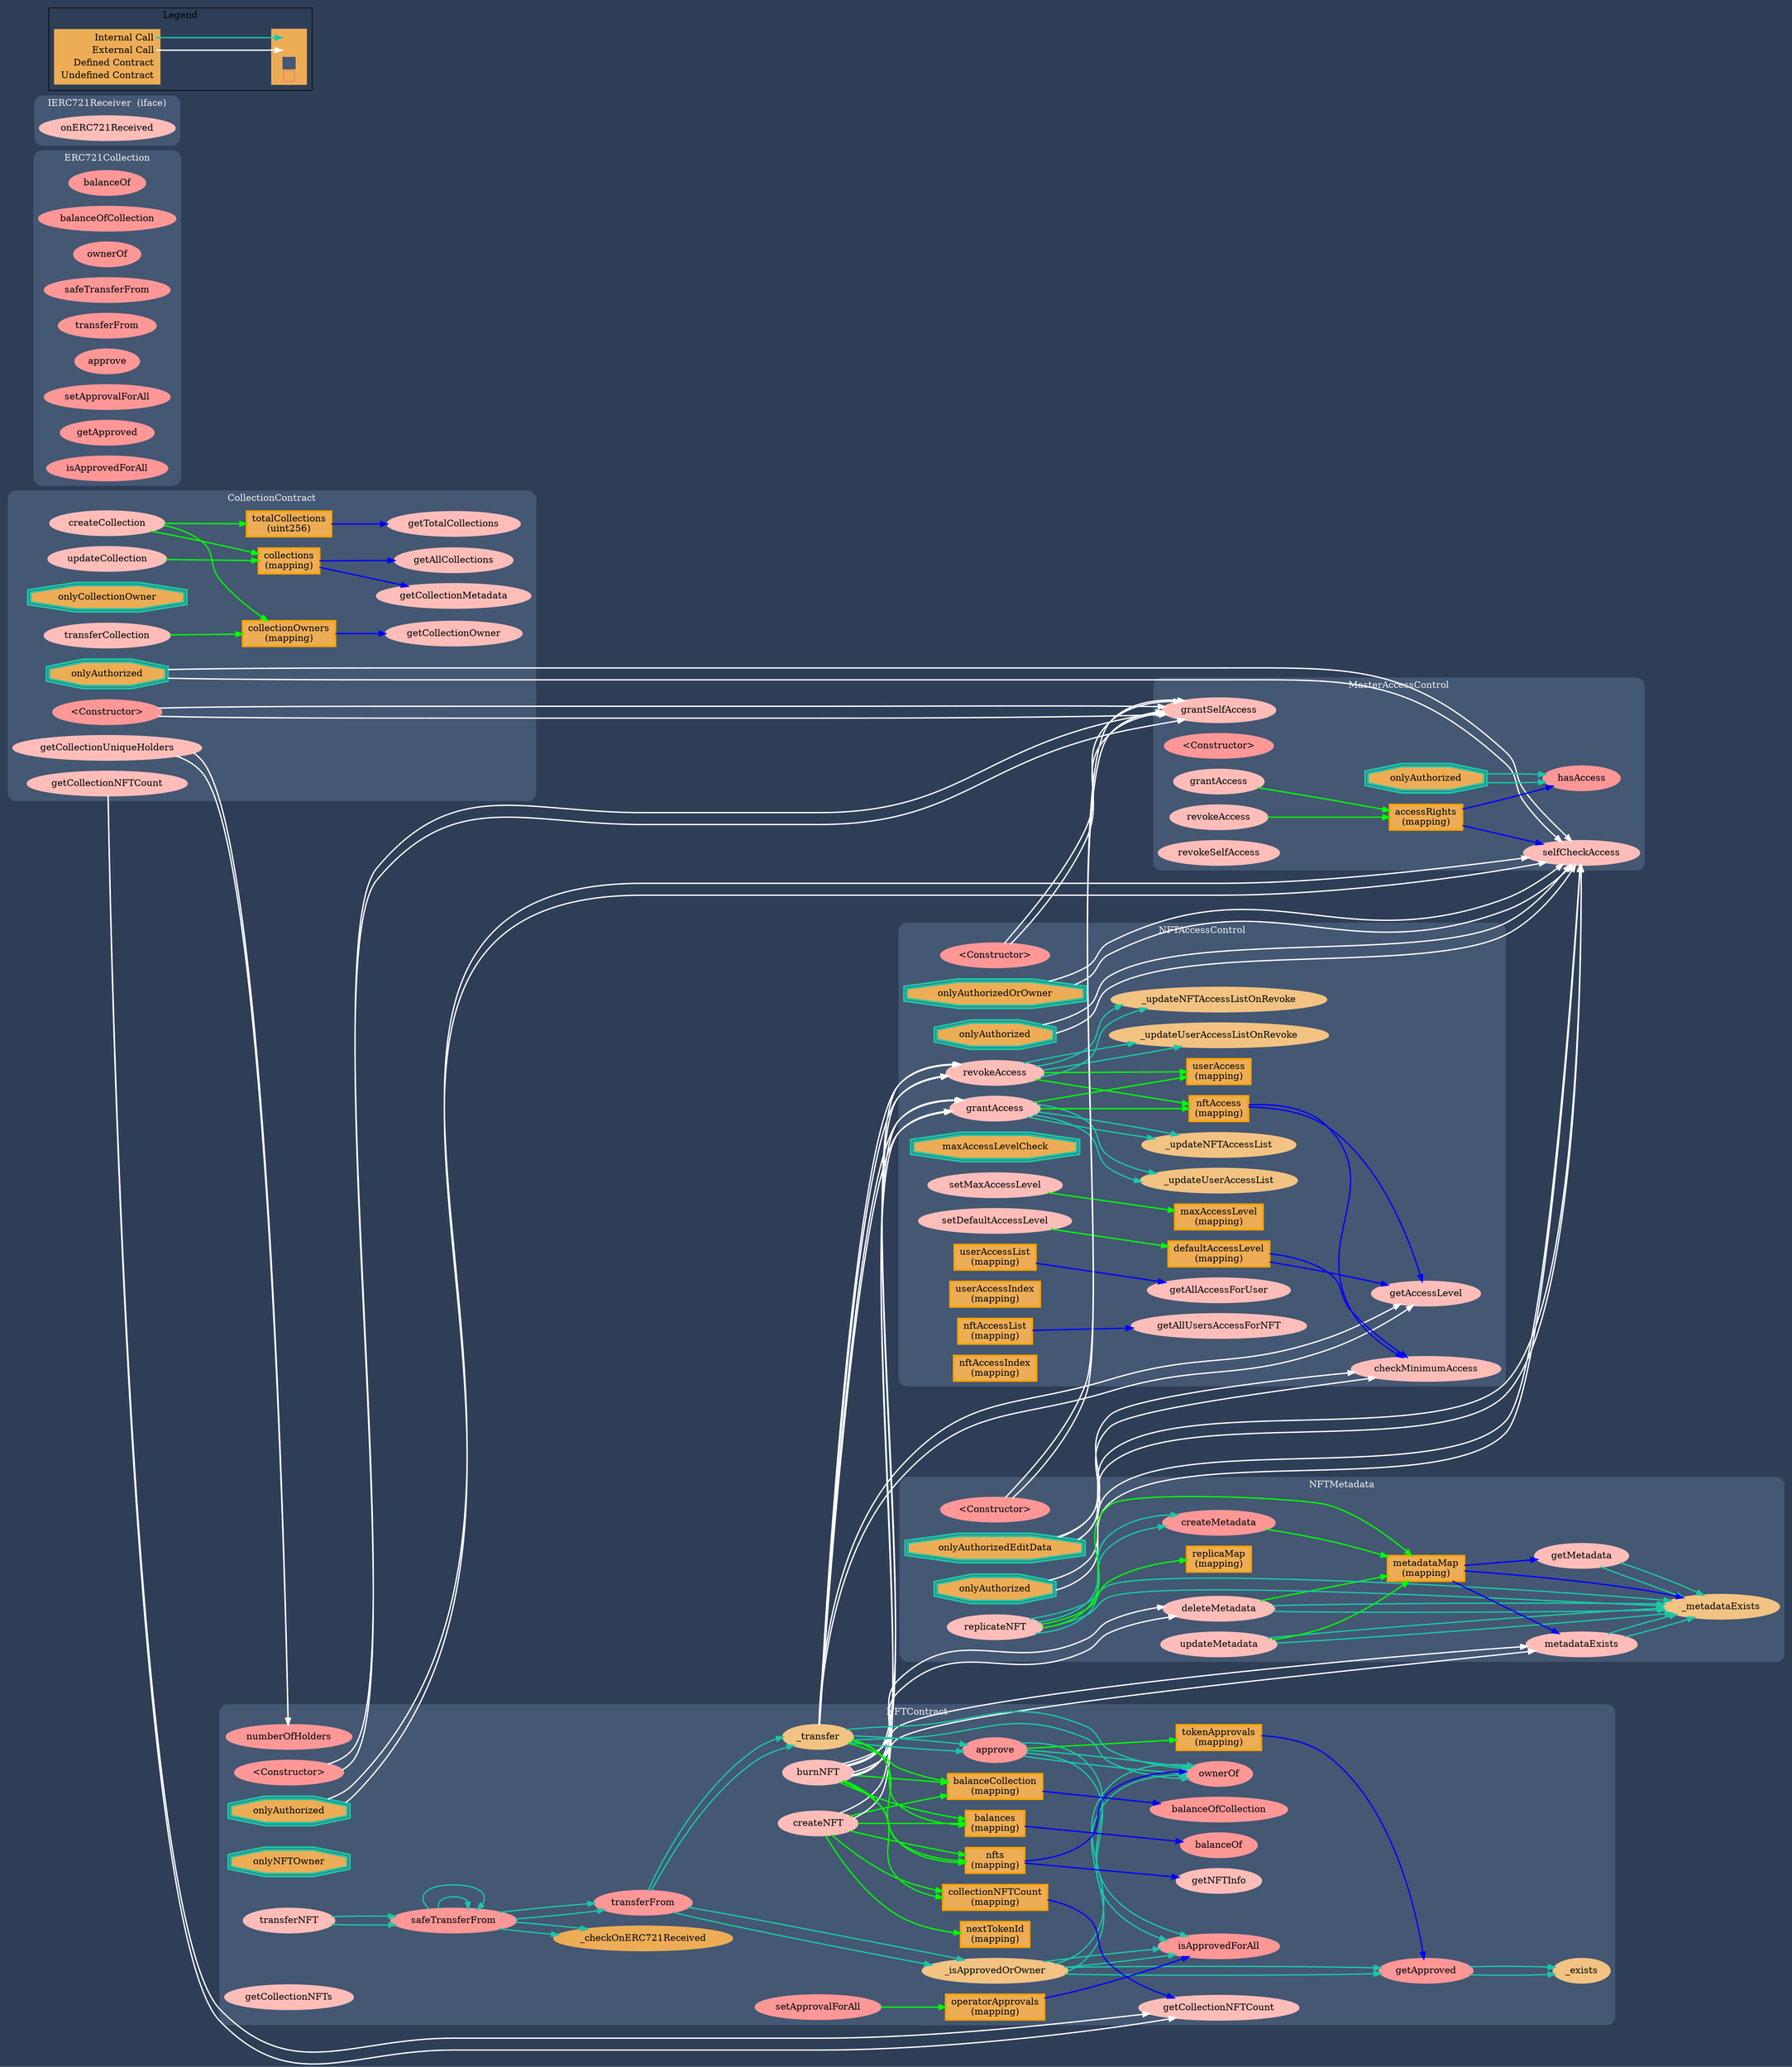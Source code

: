 digraph G {
  graph [ ratio = "auto", page = "100", compound =true, bgcolor = "#2e3e56" ];
  node [ style = "filled", fillcolor = "#edad56", color = "#edad56", penwidth =3 ];
  edge [ color = "#fcfcfc", penwidth =2, fontname = "helvetica Neue Ultra Light" ];



subgraph "clusterCollectionContract" {
  graph [ label = "CollectionContract", color = "#445773", fontcolor = "#f0f0f0", style = "rounded", bgcolor = "#445773" ];
  "CollectionContract.<Constructor>" [ label = "<Constructor>", color = "#FF9797", fillcolor = "#FF9797" ];
  "CollectionContract.onlyAuthorized" [ label = "onlyAuthorized", color = "#1bc6a6", shape =doubleoctagon ];
  "CollectionContract.onlyCollectionOwner" [ label = "onlyCollectionOwner", color = "#1bc6a6", shape =doubleoctagon ];
  "CollectionContract.createCollection" [ label = "createCollection", color = "#ffbdb9", fillcolor = "#ffbdb9" ];
  "CollectionContract.updateCollection" [ label = "updateCollection", color = "#ffbdb9", fillcolor = "#ffbdb9" ];
  "CollectionContract.transferCollection" [ label = "transferCollection", color = "#ffbdb9", fillcolor = "#ffbdb9" ];
  "CollectionContract.getCollectionMetadata" [ label = "getCollectionMetadata", color = "#ffbdb9", fillcolor = "#ffbdb9" ];
  "CollectionContract.getCollectionOwner" [ label = "getCollectionOwner", color = "#ffbdb9", fillcolor = "#ffbdb9" ];
  "CollectionContract.getTotalCollections" [ label = "getTotalCollections", color = "#ffbdb9", fillcolor = "#ffbdb9" ];
  "CollectionContract.getAllCollections" [ label = "getAllCollections", color = "#ffbdb9", fillcolor = "#ffbdb9" ];
  "CollectionContract.getCollectionNFTCount" [ label = "getCollectionNFTCount", color = "#ffbdb9", fillcolor = "#ffbdb9" ];
  "CollectionContract.getCollectionUniqueHolders" [ label = "getCollectionUniqueHolders", color = "#ffbdb9", fillcolor = "#ffbdb9" ];

"CollectionContract.collections" [ label = "collections\n(mapping)", shape = "rectangle", color = "#FFA500" ];
"CollectionContract.collectionOwners" [ label = "collectionOwners\n(mapping)", shape = "rectangle", color = "#FFA500" ];
"CollectionContract.totalCollections" [ label = "totalCollections\n(uint256)", shape = "rectangle", color = "#FFA500" ];

}

subgraph "clusterMasterAccessControl" {
  graph [ label = "MasterAccessControl", color = "#445773", fontcolor = "#f0f0f0", style = "rounded", bgcolor = "#445773" ];
  "MasterAccessControl.grantSelfAccess" [ label = "grantSelfAccess", color = "#ffbdb9", fillcolor = "#ffbdb9" ];
  "MasterAccessControl.selfCheckAccess" [ label = "selfCheckAccess", color = "#ffbdb9", fillcolor = "#ffbdb9" ];
  "MasterAccessControl.onlyAuthorized" [ label = "onlyAuthorized", color = "#1bc6a6", shape =doubleoctagon ];
  "MasterAccessControl.<Constructor>" [ label = "<Constructor>", color = "#FF9797", fillcolor = "#FF9797" ];
  "MasterAccessControl.grantAccess" [ label = "grantAccess", color = "#ffbdb9", fillcolor = "#ffbdb9" ];
  "MasterAccessControl.revokeAccess" [ label = "revokeAccess", color = "#ffbdb9", fillcolor = "#ffbdb9" ];
  "MasterAccessControl.revokeSelfAccess" [ label = "revokeSelfAccess", color = "#ffbdb9", fillcolor = "#ffbdb9" ];
  "MasterAccessControl.hasAccess" [ label = "hasAccess", color = "#FF9797", fillcolor = "#FF9797" ];

  "MasterAccessControl.accessRights" [ label = "accessRights\n(mapping)", shape = "rectangle", color = "#FFA500" ];
}

subgraph "clusterERC721Collection" {
  graph [ label = "ERC721Collection", color = "#445773", fontcolor = "#f0f0f0", style = "rounded", bgcolor = "#445773" ];
  "ERC721Collection.balanceOf" [ label = "balanceOf", color = "#FF9797", fillcolor = "#FF9797" ];
  "ERC721Collection.balanceOfCollection" [ label = "balanceOfCollection", color = "#FF9797", fillcolor = "#FF9797" ];
  "ERC721Collection.ownerOf" [ label = "ownerOf", color = "#FF9797", fillcolor = "#FF9797" ];
  "ERC721Collection.safeTransferFrom" [ label = "safeTransferFrom", color = "#FF9797", fillcolor = "#FF9797" ];
  "ERC721Collection.transferFrom" [ label = "transferFrom", color = "#FF9797", fillcolor = "#FF9797" ];
  "ERC721Collection.approve" [ label = "approve", color = "#FF9797", fillcolor = "#FF9797" ];
  "ERC721Collection.setApprovalForAll" [ label = "setApprovalForAll", color = "#FF9797", fillcolor = "#FF9797" ];
  "ERC721Collection.getApproved" [ label = "getApproved", color = "#FF9797", fillcolor = "#FF9797" ];
  "ERC721Collection.isApprovedForAll" [ label = "isApprovedForAll", color = "#FF9797", fillcolor = "#FF9797" ];



}

subgraph "clusterNFTContract" {
  graph [ label = "NFTContract", color = "#445773", fontcolor = "#f0f0f0", style = "rounded", bgcolor = "#445773" ];
  "NFTContract.getCollectionNFTCount" [ label = "getCollectionNFTCount", color = "#ffbdb9", fillcolor = "#ffbdb9" ];
  "NFTContract.numberOfHolders" [ label = "numberOfHolders", color = "#FF9797", fillcolor = "#FF9797" ];
  "NFTContract.<Constructor>" [ label = "<Constructor>", color = "#FF9797", fillcolor = "#FF9797" ];
  "NFTContract.onlyAuthorized" [ label = "onlyAuthorized", color = "#1bc6a6", shape =doubleoctagon ];
  "NFTContract.onlyNFTOwner" [ label = "onlyNFTOwner", color = "#1bc6a6", shape =doubleoctagon ];
  "NFTContract.createNFT" [ label = "createNFT", color = "#ffbdb9", fillcolor = "#ffbdb9" ];
  "NFTContract.burnNFT" [ label = "burnNFT", color = "#ffbdb9", fillcolor = "#ffbdb9" ];
  "NFTContract.transferNFT" [ label = "transferNFT", color = "#ffbdb9", fillcolor = "#ffbdb9" ];
  "NFTContract.getNFTInfo" [ label = "getNFTInfo", color = "#ffbdb9", fillcolor = "#ffbdb9" ];
  "NFTContract.getCollectionNFTs" [ label = "getCollectionNFTs", color = "#ffbdb9", fillcolor = "#ffbdb9" ];
  "NFTContract.balanceOf" [ label = "balanceOf", color = "#FF9797", fillcolor = "#FF9797" ];
  "NFTContract.balanceOfCollection" [ label = "balanceOfCollection", color = "#FF9797", fillcolor = "#FF9797" ];
  "NFTContract.ownerOf" [ label = "ownerOf", color = "#FF9797", fillcolor = "#FF9797" ];
  "NFTContract.safeTransferFrom" [ label = "safeTransferFrom", color = "#FF9797", fillcolor = "#FF9797" ];
  "NFTContract.transferFrom" [ label = "transferFrom", color = "#FF9797", fillcolor = "#FF9797" ];
  "NFTContract.approve" [ label = "approve", color = "#FF9797", fillcolor = "#FF9797" ];
  "NFTContract.setApprovalForAll" [ label = "setApprovalForAll", color = "#FF9797", fillcolor = "#FF9797" ];
  "NFTContract.getApproved" [ label = "getApproved", color = "#FF9797", fillcolor = "#FF9797" ];
  "NFTContract.isApprovedForAll" [ label = "isApprovedForAll", color = "#FF9797", fillcolor = "#FF9797" ];
  "NFTContract._exists" [ label = "_exists", color = "#f2c383", fillcolor = "#f2c383" ];
  "NFTContract._isApprovedOrOwner" [ label = "_isApprovedOrOwner", color = "#f2c383", fillcolor = "#f2c383" ];
  "NFTContract._transfer" [ label = "_transfer", color = "#f2c383", fillcolor = "#f2c383" ];
  "NFTContract._checkOnERC721Received" [ label = "_checkOnERC721Received", color = "#edad56", fillcolor = "#edad56" ];


    "NFTContract.nfts" [ label = "nfts\n(mapping)", shape = "rectangle", color = "#FFA500" ];
"NFTContract.collectionNFTCount" [ label = "collectionNFTCount\n(mapping)", shape = "rectangle", color = "#FFA500" ];
"NFTContract.balances" [ label = "balances\n(mapping)", shape = "rectangle", color = "#FFA500" ];
"NFTContract.balanceCollection" [ label = "balanceCollection\n(mapping)", shape = "rectangle", color = "#FFA500" ];
"NFTContract.tokenApprovals" [ label = "tokenApprovals\n(mapping)", shape = "rectangle", color = "#FFA500" ];
"NFTContract.operatorApprovals" [ label = "operatorApprovals\n(mapping)", shape = "rectangle", color = "#FFA500" ];
"NFTContract.nextTokenId" [ label = "nextTokenId\n(mapping)", shape = "rectangle", color = "#FFA500" ];
}

subgraph "clusterIERC721Receiver" {
  graph [ label = "IERC721Receiver  (iface)", color = "#445773", fontcolor = "#f0f0f0", style = "rounded", bgcolor = "#445773" ];
  "IERC721Receiver.onERC721Received" [ label = "onERC721Received", color = "#ffbdb9", fillcolor = "#ffbdb9" ];
}

subgraph "clusterNFTAccessControl" {
  graph [ label = "NFTAccessControl", color = "#445773", fontcolor = "#f0f0f0", style = "rounded", bgcolor = "#445773" ];
  "NFTAccessControl.grantAccess" [ label = "grantAccess", color = "#ffbdb9", fillcolor = "#ffbdb9" ];
  "NFTAccessControl.revokeAccess" [ label = "revokeAccess", color = "#ffbdb9", fillcolor = "#ffbdb9" ];
  "NFTAccessControl.getAccessLevel" [ label = "getAccessLevel", color = "#ffbdb9", fillcolor = "#ffbdb9" ];
  "NFTAccessControl.<Constructor>" [ label = "<Constructor>", color = "#FF9797", fillcolor = "#FF9797" ];
  "NFTAccessControl.onlyAuthorized" [ label = "onlyAuthorized", color = "#1bc6a6", shape =doubleoctagon ];
  "NFTAccessControl.onlyAuthorizedOrOwner" [ label = "onlyAuthorizedOrOwner", color = "#1bc6a6", shape =doubleoctagon ];
  "NFTAccessControl.maxAccessLevelCheck" [ label = "maxAccessLevelCheck", color = "#1bc6a6", shape =doubleoctagon ];
  "NFTAccessControl.setMaxAccessLevel" [ label = "setMaxAccessLevel", color = "#ffbdb9", fillcolor = "#ffbdb9" ];
  "NFTAccessControl.setDefaultAccessLevel" [ label = "setDefaultAccessLevel", color = "#ffbdb9", fillcolor = "#ffbdb9" ];
  "NFTAccessControl._updateUserAccessList" [ label = "_updateUserAccessList", color = "#f2c383", fillcolor = "#f2c383" ];
  "NFTAccessControl._updateNFTAccessList" [ label = "_updateNFTAccessList", color = "#f2c383", fillcolor = "#f2c383" ];
  "NFTAccessControl._updateUserAccessListOnRevoke" [ label = "_updateUserAccessListOnRevoke", color = "#f2c383", fillcolor = "#f2c383" ];
  "NFTAccessControl._updateNFTAccessListOnRevoke" [ label = "_updateNFTAccessListOnRevoke", color = "#f2c383", fillcolor = "#f2c383" ];
  "NFTAccessControl.getAllAccessForUser" [ label = "getAllAccessForUser", color = "#ffbdb9", fillcolor = "#ffbdb9" ];
  "NFTAccessControl.checkMinimumAccess" [ label = "checkMinimumAccess", color = "#ffbdb9", fillcolor = "#ffbdb9" ];
  "NFTAccessControl.getAllUsersAccessForNFT" [ label = "getAllUsersAccessForNFT", color = "#ffbdb9", fillcolor = "#ffbdb9" ];



  "NFTAccessControl.nftAccess" [ label = "nftAccess\n(mapping)", shape = "rectangle", color = "#FFA500" ];
"NFTAccessControl.defaultAccessLevel" [ label = "defaultAccessLevel\n(mapping)", shape = "rectangle", color = "#FFA500" ];
"NFTAccessControl.maxAccessLevel" [ label = "maxAccessLevel\n(mapping)", shape = "rectangle", color = "#FFA500" ];
"NFTAccessControl.userAccess" [ label = "userAccess\n(mapping)", shape = "rectangle", color = "#FFA500" ];
"NFTAccessControl.userAccessList" [ label = "userAccessList\n(mapping)", shape = "rectangle", color = "#FFA500" ];
"NFTAccessControl.userAccessIndex" [ label = "userAccessIndex\n(mapping)", shape = "rectangle", color = "#FFA500" ];
"NFTAccessControl.nftAccessList" [ label = "nftAccessList\n(mapping)", shape = "rectangle", color = "#FFA500" ];
"NFTAccessControl.nftAccessIndex" [ label = "nftAccessIndex\n(mapping)", shape = "rectangle", color = "#FFA500" ];
}

subgraph "clusterNFTMetadata" {
  graph [ label = "NFTMetadata", color = "#445773", fontcolor = "#f0f0f0", style = "rounded", bgcolor = "#445773" ];
  "NFTMetadata.metadataExists" [ label = "metadataExists", color = "#ffbdb9", fillcolor = "#ffbdb9" ];
  "NFTMetadata.deleteMetadata" [ label = "deleteMetadata", color = "#ffbdb9", fillcolor = "#ffbdb9" ];
  "NFTMetadata.<Constructor>" [ label = "<Constructor>", color = "#FF9797", fillcolor = "#FF9797" ];
  "NFTMetadata.onlyAuthorized" [ label = "onlyAuthorized", color = "#1bc6a6", shape =doubleoctagon ];
  "NFTMetadata.onlyAuthorizedEditData" [ label = "onlyAuthorizedEditData", color = "#1bc6a6", shape =doubleoctagon ];
  "NFTMetadata.createMetadata" [ label = "createMetadata", color = "#FF9797", fillcolor = "#FF9797" ];
  "NFTMetadata.replicateNFT" [ label = "replicateNFT", color = "#ffbdb9", fillcolor = "#ffbdb9" ];
  "NFTMetadata.updateMetadata" [ label = "updateMetadata", color = "#ffbdb9", fillcolor = "#ffbdb9" ];
  "NFTMetadata.getMetadata" [ label = "getMetadata", color = "#ffbdb9", fillcolor = "#ffbdb9" ];
  "NFTMetadata._metadataExists" [ label = "_metadataExists", color = "#f2c383", fillcolor = "#f2c383" ];

  "NFTMetadata.metadataMap" [ label = "metadataMap\n(mapping)", shape = "rectangle", color = "#FFA500" ];
"NFTMetadata.replicaMap" [ label = "replicaMap\n(mapping)", shape = "rectangle", color = "#FFA500" ];
}


// ---------------------------- Function Calls ---------------------------- //

  "CollectionContract.<Constructor>";
  "MasterAccessControl.grantSelfAccess";
  "CollectionContract.onlyAuthorized";
  "MasterAccessControl.selfCheckAccess";
  "CollectionContract.getCollectionNFTCount";
  "NFTContract.getCollectionNFTCount";
  "CollectionContract.getCollectionUniqueHolders";
  "NFTContract.numberOfHolders";
  "MasterAccessControl.onlyAuthorized";
  "MasterAccessControl.hasAccess";
  "NFTContract.<Constructor>";
  "NFTContract.onlyAuthorized";
  "NFTContract.createNFT";
  "NFTAccessControl.grantAccess";
  "NFTContract.burnNFT";
  "NFTMetadata.metadataExists";
  "NFTMetadata.deleteMetadata";
  "NFTAccessControl.revokeAccess";
  "NFTContract.transferNFT";
  "NFTContract.safeTransferFrom";
  "NFTContract.transferFrom";
  "NFTContract._checkOnERC721Received";
  "NFTContract._isApprovedOrOwner";
  "NFTContract._transfer";
  "NFTContract.approve";
  "NFTContract.ownerOf";
  "NFTContract.isApprovedForAll";
  "NFTContract.getApproved";
  "NFTContract._exists";
  "NFTAccessControl.getAccessLevel";
  "NFTAccessControl.<Constructor>";
  "NFTAccessControl.onlyAuthorized";
  "NFTAccessControl.onlyAuthorizedOrOwner";
  "NFTAccessControl._updateUserAccessList";
  "NFTAccessControl._updateNFTAccessList";
  "NFTAccessControl._updateUserAccessListOnRevoke";
  "NFTAccessControl._updateNFTAccessListOnRevoke";
  "NFTMetadata.<Constructor>";
  "NFTMetadata.onlyAuthorized";
  "NFTMetadata.onlyAuthorizedEditData";
  "NFTAccessControl.checkMinimumAccess";
  "NFTMetadata.replicateNFT";
  "NFTMetadata._metadataExists";
  "NFTMetadata.createMetadata";
  "NFTMetadata.updateMetadata";
  "NFTMetadata.getMetadata";



// ---------------------------- Data Variables ---------------------------- //


"CollectionContract.collections";
"CollectionContract.collectionOwners";
"CollectionContract.totalCollections";
"MasterAccessControl.accessRights";
"NFTContract.nfts";
"NFTContract.collectionNFTCount";
"NFTContract.balances";
"NFTContract.balanceCollection";
"NFTContract.tokenApprovals";
"NFTContract.operatorApprovals";
"NFTContract.nextTokenId";
"NFTAccessControl.nftAccess";
"NFTAccessControl.defaultAccessLevel";
"NFTAccessControl.maxAccessLevel";
"NFTAccessControl.userAccess";
"NFTAccessControl.userAccessList";
"NFTAccessControl.userAccessIndex";
"NFTAccessControl.nftAccessList";
"NFTAccessControl.nftAccessIndex";
"NFTMetadata.metadataMap";
"NFTMetadata.replicaMap";




// ---------------------------- Data Call Flow---------------------------- //


// CollectionContract
"CollectionContract.createCollection" -> "CollectionContract.collections" [ color = "green" ];
"CollectionContract.createCollection" -> "CollectionContract.collectionOwners" [ color = "green" ];
"CollectionContract.createCollection" -> "CollectionContract.totalCollections" [ color = "green" ];
"CollectionContract.collections" -> "CollectionContract.getCollectionMetadata" [ color = "blue" ];
"CollectionContract.collectionOwners" -> "CollectionContract.getCollectionOwner" [ color = "blue" ];
"CollectionContract.totalCollections" -> "CollectionContract.getTotalCollections" [ color = "blue" ];
"CollectionContract.collections" -> "CollectionContract.getAllCollections" [ color = "blue" ];
"CollectionContract.updateCollection" -> "CollectionContract.collections" [ color = "green" ];
"CollectionContract.transferCollection" -> "CollectionContract.collectionOwners" [ color = "green" ];

// MasterAccessControl
"MasterAccessControl.grantAccess" -> "MasterAccessControl.accessRights" [ color = "green" ];
"MasterAccessControl.revokeAccess" -> "MasterAccessControl.accessRights" [ color = "green" ];
"MasterAccessControl.accessRights" -> "MasterAccessControl.hasAccess" [ color = "blue" ];
"MasterAccessControl.accessRights" -> "MasterAccessControl.selfCheckAccess" [ color = "blue" ];

// NFTContract
"NFTContract.createNFT" -> "NFTContract.nfts" [ color = "green" ];
"NFTContract.createNFT" -> "NFTContract.collectionNFTCount" [ color = "green" ];
"NFTContract.createNFT" -> "NFTContract.balances" [ color = "green" ];
"NFTContract.createNFT" -> "NFTContract.balanceCollection" [ color = "green" ];
"NFTContract.createNFT" -> "NFTContract.nextTokenId" [ color = "green" ];
"NFTContract.burnNFT" -> "NFTContract.nfts" [ color = "green" ];
"NFTContract.burnNFT" -> "NFTContract.collectionNFTCount" [ color = "green" ];
"NFTContract.burnNFT" -> "NFTContract.balances" [ color = "green" ];
"NFTContract.burnNFT" -> "NFTContract.balanceCollection" [ color = "green" ];
"NFTContract.nfts" -> "NFTContract.getNFTInfo" [ color = "blue" ];
"NFTContract.collectionNFTCount" -> "NFTContract.getCollectionNFTCount" [ color = "blue" ];
"NFTContract.balances" -> "NFTContract.balanceOf" [ color = "blue" ];
"NFTContract.balanceCollection" -> "NFTContract.balanceOfCollection" [ color = "blue" ];
"NFTContract.nfts" -> "NFTContract.ownerOf" [ color = "blue" ];
"NFTContract._transfer" -> "NFTContract.nfts" [ color = "green" ];
"NFTContract._transfer" -> "NFTContract.balances" [ color = "green" ];
"NFTContract._transfer" -> "NFTContract.balanceCollection" [ color = "green" ];
"NFTContract.approve" -> "NFTContract.tokenApprovals" [ color = "green" ];
"NFTContract.setApprovalForAll" -> "NFTContract.operatorApprovals" [ color = "green" ];
"NFTContract.tokenApprovals" -> "NFTContract.getApproved" [ color = "blue" ];
"NFTContract.operatorApprovals" -> "NFTContract.isApprovedForAll" [ color = "blue" ];

// NFTAccessControl
"NFTAccessControl.grantAccess" -> "NFTAccessControl.nftAccess" [ color = "green" ];
"NFTAccessControl.grantAccess" -> "NFTAccessControl.userAccess" [ color = "green" ];
"NFTAccessControl.revokeAccess" -> "NFTAccessControl.nftAccess" [ color = "green" ];
"NFTAccessControl.revokeAccess" -> "NFTAccessControl.userAccess" [ color = "green" ];
"NFTAccessControl.nftAccess" -> "NFTAccessControl.getAccessLevel" [ color = "blue" ];
"NFTAccessControl.defaultAccessLevel" -> "NFTAccessControl.getAccessLevel" [ color = "blue" ];
"NFTAccessControl.setMaxAccessLevel" -> "NFTAccessControl.maxAccessLevel" [ color = "green" ];
"NFTAccessControl.setDefaultAccessLevel" -> "NFTAccessControl.defaultAccessLevel" [ color = "green" ];
"NFTAccessControl.userAccessList" -> "NFTAccessControl.getAllAccessForUser" [ color = "blue" ];
"NFTAccessControl.nftAccess" -> "NFTAccessControl.checkMinimumAccess" [ color = "blue" ];
"NFTAccessControl.defaultAccessLevel" -> "NFTAccessControl.checkMinimumAccess" [ color = "blue" ];
"NFTAccessControl.nftAccessList" -> "NFTAccessControl.getAllUsersAccessForNFT" [ color = "blue" ];

// NFTMetadata
"NFTMetadata.createMetadata" -> "NFTMetadata.metadataMap" [ color = "green" ];
"NFTMetadata.replicateNFT" -> "NFTMetadata.metadataMap" [ color = "green" ];
"NFTMetadata.replicateNFT" -> "NFTMetadata.replicaMap" [ color = "green" ];
"NFTMetadata.updateMetadata" -> "NFTMetadata.metadataMap" [ color = "green" ];
"NFTMetadata.deleteMetadata" -> "NFTMetadata.metadataMap" [ color = "green" ];
"NFTMetadata.metadataMap" -> "NFTMetadata.getMetadata" [ color = "blue" ];
"NFTMetadata.metadataMap" -> "NFTMetadata._metadataExists" [ color = "blue" ];
"NFTMetadata.metadataMap" -> "NFTMetadata.metadataExists" [ color = "blue" ];


// ---------------------------- Function Flow---------------------------- //




  "CollectionContract.<Constructor>" -> "MasterAccessControl.grantSelfAccess" [ color = "white" ];
  "CollectionContract.onlyAuthorized" -> "MasterAccessControl.selfCheckAccess" [ color = "white" ];
  "CollectionContract.getCollectionNFTCount" -> "NFTContract.getCollectionNFTCount" [ color = "white" ];
  "CollectionContract.getCollectionUniqueHolders" -> "NFTContract.numberOfHolders" [ color = "white" ];
  "MasterAccessControl.onlyAuthorized" -> "MasterAccessControl.hasAccess" [ color = "#1bc6a6" ];
  "NFTContract.<Constructor>" -> "MasterAccessControl.grantSelfAccess" [ color = "white" ];
  "NFTContract.onlyAuthorized" -> "MasterAccessControl.selfCheckAccess" [ color = "white" ];
  "NFTContract.createNFT" -> "NFTAccessControl.grantAccess" [ color = "white" ];
  "NFTContract.burnNFT" -> "NFTMetadata.metadataExists" [ color = "white" ];
  "NFTContract.burnNFT" -> "NFTMetadata.deleteMetadata" [ color = "white" ];
  "NFTContract.burnNFT" -> "NFTAccessControl.revokeAccess" [ color = "white" ];
  "NFTContract.transferNFT" -> "NFTContract.safeTransferFrom" [ color = "#1bc6a6" ];
  "NFTContract.safeTransferFrom" -> "NFTContract.transferFrom" [ color = "#1bc6a6" ];
  "NFTContract.safeTransferFrom" -> "NFTContract._checkOnERC721Received" [ color = "#1bc6a6" ];
  "NFTContract.safeTransferFrom" -> "NFTContract.safeTransferFrom" [ color = "#1bc6a6" ];
  "NFTContract.transferFrom" -> "NFTContract._isApprovedOrOwner" [ color = "#1bc6a6" ];
  "NFTContract.transferFrom" -> "NFTContract._transfer" [ color = "#1bc6a6" ];
  "NFTContract.approve" -> "NFTContract.ownerOf" [ color = "#1bc6a6" ];
  "NFTContract.approve" -> "NFTContract.isApprovedForAll" [ color = "#1bc6a6" ];
  "NFTContract.getApproved" -> "NFTContract._exists" [ color = "#1bc6a6" ];
  "NFTContract._isApprovedOrOwner" -> "NFTContract.ownerOf" [ color = "#1bc6a6" ];
  "NFTContract._isApprovedOrOwner" -> "NFTContract.getApproved" [ color = "#1bc6a6" ];
  "NFTContract._isApprovedOrOwner" -> "NFTContract.isApprovedForAll" [ color = "#1bc6a6" ];
  "NFTContract._transfer" -> "NFTContract.ownerOf" [ color = "#1bc6a6" ];
  "NFTContract._transfer" -> "NFTContract.approve" [ color = "#1bc6a6" ];
  "NFTContract._transfer" -> "NFTAccessControl.getAccessLevel" [ color = "white" ];
  "NFTContract._transfer" -> "NFTAccessControl.revokeAccess" [ color = "white" ];
  "NFTContract._transfer" -> "NFTAccessControl.grantAccess" [ color = "white" ];
  "NFTAccessControl.<Constructor>" -> "MasterAccessControl.grantSelfAccess" [ color = "white" ];
  "NFTAccessControl.onlyAuthorized" -> "MasterAccessControl.selfCheckAccess" [ color = "white" ];
  "NFTAccessControl.onlyAuthorizedOrOwner" -> "MasterAccessControl.selfCheckAccess" [ color = "white" ];
  "NFTAccessControl.grantAccess" -> "NFTAccessControl._updateUserAccessList" [ color = "#1bc6a6" ];
  "NFTAccessControl.grantAccess" -> "NFTAccessControl._updateNFTAccessList" [ color = "#1bc6a6" ];
  "NFTAccessControl.revokeAccess" -> "NFTAccessControl._updateUserAccessListOnRevoke" [ color = "#1bc6a6" ];
  "NFTAccessControl.revokeAccess" -> "NFTAccessControl._updateNFTAccessListOnRevoke" [ color = "#1bc6a6" ];
  "NFTMetadata.<Constructor>" -> "MasterAccessControl.grantSelfAccess" [ color = "white" ];
  "NFTMetadata.onlyAuthorized" -> "MasterAccessControl.selfCheckAccess" [ color = "white" ];
  "NFTMetadata.onlyAuthorizedEditData" -> "NFTAccessControl.checkMinimumAccess" [ color = "white" ];
  "NFTMetadata.onlyAuthorizedEditData" -> "MasterAccessControl.selfCheckAccess" [ color = "white" ];
  "NFTMetadata.replicateNFT" -> "NFTMetadata._metadataExists" [ color = "#1bc6a6" ];
  "NFTMetadata.replicateNFT" -> "NFTMetadata.createMetadata" [ color = "#1bc6a6" ];
  "NFTMetadata.updateMetadata" -> "NFTMetadata._metadataExists" [ color = "#1bc6a6" ];
  "NFTMetadata.deleteMetadata" -> "NFTMetadata._metadataExists" [ color = "#1bc6a6" ];
  "NFTMetadata.getMetadata" -> "NFTMetadata._metadataExists" [ color = "#1bc6a6" ];
  "NFTMetadata.metadataExists" -> "NFTMetadata._metadataExists" [ color = "#1bc6a6" ];
  "NFTAccessControl.<Constructor>" -> "MasterAccessControl.grantSelfAccess" [ color = "white" ];
  "NFTAccessControl.onlyAuthorized" -> "MasterAccessControl.selfCheckAccess" [ color = "white" ];
  "NFTAccessControl.onlyAuthorizedOrOwner" -> "MasterAccessControl.selfCheckAccess" [ color = "white" ];
  "NFTAccessControl.grantAccess" -> "NFTAccessControl._updateUserAccessList" [ color = "#1bc6a6" ];
  "NFTAccessControl.grantAccess" -> "NFTAccessControl._updateNFTAccessList" [ color = "#1bc6a6" ];
  "NFTAccessControl.revokeAccess" -> "NFTAccessControl._updateUserAccessListOnRevoke" [ color = "#1bc6a6" ];
  "NFTAccessControl.revokeAccess" -> "NFTAccessControl._updateNFTAccessListOnRevoke" [ color = "#1bc6a6" ];
  "NFTContract.<Constructor>" -> "MasterAccessControl.grantSelfAccess" [ color = "white" ];
  "NFTContract.onlyAuthorized" -> "MasterAccessControl.selfCheckAccess" [ color = "white" ];
  "NFTContract.createNFT" -> "NFTAccessControl.grantAccess" [ color = "white" ];
  "NFTContract.burnNFT" -> "NFTMetadata.metadataExists" [ color = "white" ];
  "NFTContract.burnNFT" -> "NFTMetadata.deleteMetadata" [ color = "white" ];
  "NFTContract.burnNFT" -> "NFTAccessControl.revokeAccess" [ color = "white" ];
  "NFTContract.transferNFT" -> "NFTContract.safeTransferFrom" [ color = "#1bc6a6" ];
  "NFTContract.safeTransferFrom" -> "NFTContract.transferFrom" [ color = "#1bc6a6" ];
  "NFTContract.safeTransferFrom" -> "NFTContract._checkOnERC721Received" [ color = "#1bc6a6" ];
  "NFTContract.safeTransferFrom" -> "NFTContract.safeTransferFrom" [ color = "#1bc6a6" ];
  "NFTContract.transferFrom" -> "NFTContract._isApprovedOrOwner" [ color = "#1bc6a6" ];
  "NFTContract.transferFrom" -> "NFTContract._transfer" [ color = "#1bc6a6" ];
  "NFTContract.approve" -> "NFTContract.ownerOf" [ color = "#1bc6a6" ];
  "NFTContract.approve" -> "NFTContract.isApprovedForAll" [ color = "#1bc6a6" ];
  "NFTContract.getApproved" -> "NFTContract._exists" [ color = "#1bc6a6" ];
  "NFTContract._isApprovedOrOwner" -> "NFTContract.ownerOf" [ color = "#1bc6a6" ];
  "NFTContract._isApprovedOrOwner" -> "NFTContract.getApproved" [ color = "#1bc6a6" ];
  "NFTContract._isApprovedOrOwner" -> "NFTContract.isApprovedForAll" [ color = "#1bc6a6" ];
  "NFTContract._transfer" -> "NFTContract.ownerOf" [ color = "#1bc6a6" ];
  "NFTContract._transfer" -> "NFTContract.approve" [ color = "#1bc6a6" ];
  "NFTContract._transfer" -> "NFTAccessControl.getAccessLevel" [ color = "white" ];
  "NFTContract._transfer" -> "NFTAccessControl.revokeAccess" [ color = "white" ];
  "NFTContract._transfer" -> "NFTAccessControl.grantAccess" [ color = "white" ];
  "MasterAccessControl.onlyAuthorized" -> "MasterAccessControl.hasAccess" [ color = "#1bc6a6" ];
  "CollectionContract.<Constructor>" -> "MasterAccessControl.grantSelfAccess" [ color = "white" ];
  "CollectionContract.onlyAuthorized" -> "MasterAccessControl.selfCheckAccess" [ color = "white" ];
  "CollectionContract.getCollectionNFTCount" -> "NFTContract.getCollectionNFTCount" [ color = "white" ];
  "CollectionContract.getCollectionUniqueHolders" -> "NFTContract.numberOfHolders" [ color = "white" ];
  "NFTMetadata.<Constructor>" -> "MasterAccessControl.grantSelfAccess" [ color = "white" ];
  "NFTMetadata.onlyAuthorized" -> "MasterAccessControl.selfCheckAccess" [ color = "white" ];
  "NFTMetadata.onlyAuthorizedEditData" -> "NFTAccessControl.checkMinimumAccess" [ color = "white" ];
  "NFTMetadata.onlyAuthorizedEditData" -> "MasterAccessControl.selfCheckAccess" [ color = "white" ];
  "NFTMetadata.replicateNFT" -> "NFTMetadata._metadataExists" [ color = "#1bc6a6" ];
  "NFTMetadata.replicateNFT" -> "NFTMetadata.createMetadata" [ color = "#1bc6a6" ];
  "NFTMetadata.updateMetadata" -> "NFTMetadata._metadataExists" [ color = "#1bc6a6" ];
  "NFTMetadata.deleteMetadata" -> "NFTMetadata._metadataExists" [ color = "#1bc6a6" ];
  "NFTMetadata.getMetadata" -> "NFTMetadata._metadataExists" [ color = "#1bc6a6" ];
  "NFTMetadata.metadataExists" -> "NFTMetadata._metadataExists" [ color = "#1bc6a6" ];


rankdir=LR
node [shape=plaintext]
subgraph cluster_01 { 
label = "Legend";
key [label=<<table border="0" cellpadding="2" cellspacing="0" cellborder="0">
  <tr><td align="right" port="i1">Internal Call</td></tr>
  <tr><td align="right" port="i2">External Call</td></tr>
  <tr><td align="right" port="i3">Defined Contract</td></tr>
  <tr><td align="right" port="i4">Undefined Contract</td></tr>
  </table>>]
key2 [label=<<table border="0" cellpadding="2" cellspacing="0" cellborder="0">
  <tr><td port="i1">&nbsp;&nbsp;&nbsp;</td></tr>
  <tr><td port="i2">&nbsp;&nbsp;&nbsp;</td></tr>
  <tr><td port="i3" bgcolor="#445773">&nbsp;&nbsp;&nbsp;</td></tr>
  <tr><td port="i4">
    <table border="1" cellborder="0" cellspacing="0" cellpadding="7" color="#e8726d">
      <tr>
       <td></td>
      </tr>
     </table>
  </td></tr>
  </table>>]
key:i1:e -> key2:i1:w [color="#1bc6a6"]
key:i2:e -> key2:i2:w [color="white"]
}
}
